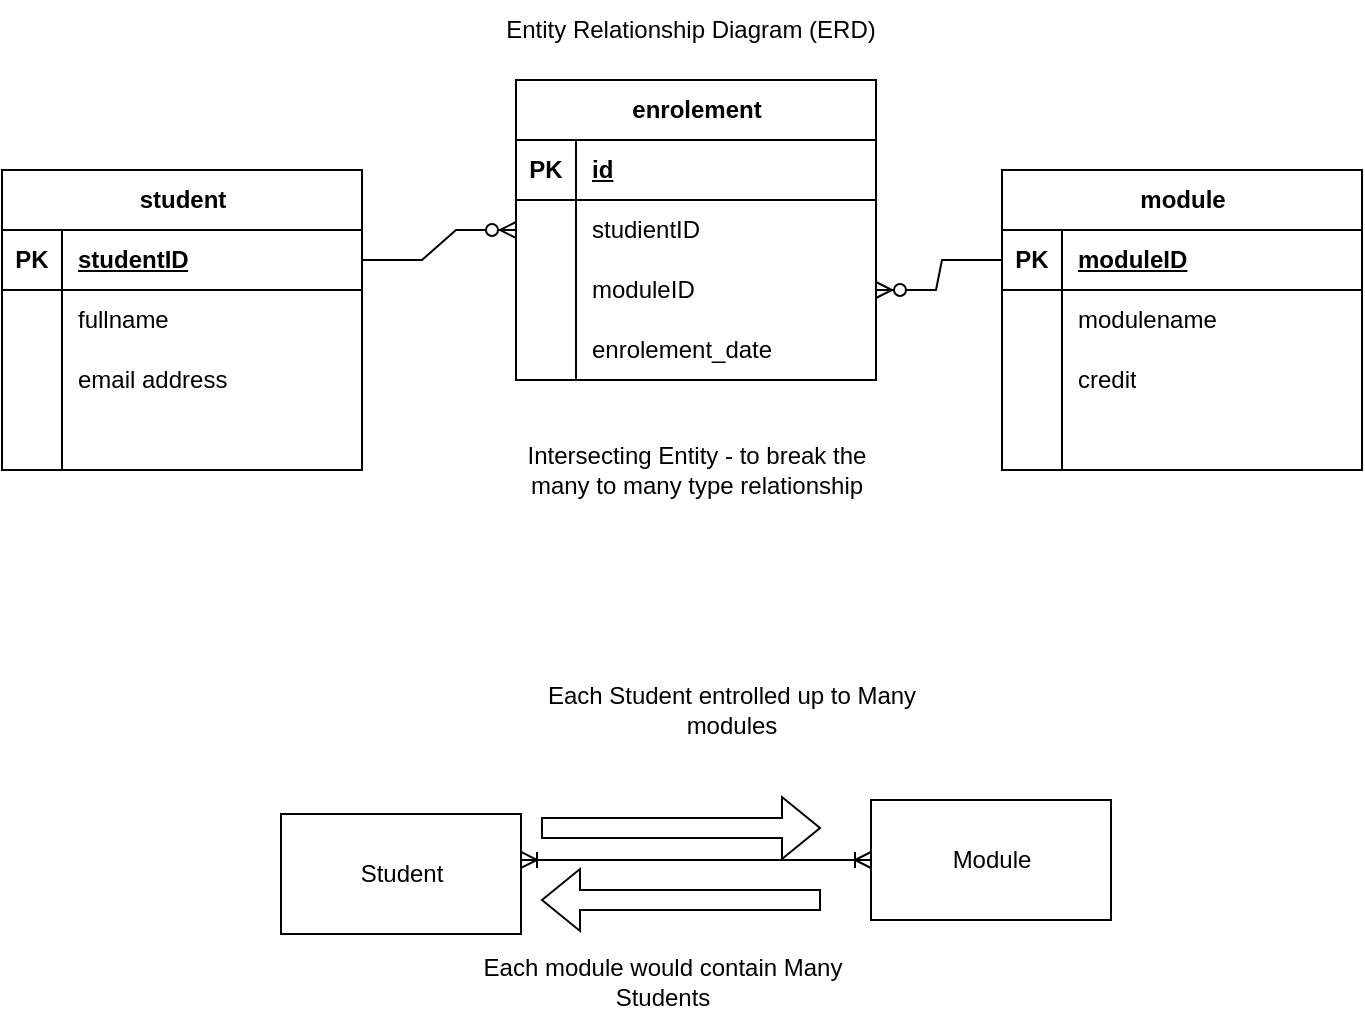 <mxfile version="23.0.2" type="device" pages="2">
  <diagram id="kjuiJYJIrm-9rkhy2qHs" name="College">
    <mxGraphModel dx="1434" dy="964" grid="1" gridSize="10" guides="1" tooltips="1" connect="1" arrows="1" fold="1" page="1" pageScale="1" pageWidth="827" pageHeight="1169" math="0" shadow="0">
      <root>
        <mxCell id="0" />
        <mxCell id="1" parent="0" />
        <mxCell id="ogT9AUZ8gVSnHlCBTUAA-1" value="Student" style="rounded=0;whiteSpace=wrap;html=1;" parent="1" vertex="1">
          <mxGeometry x="209.5" y="447" width="120" height="60" as="geometry" />
        </mxCell>
        <mxCell id="ogT9AUZ8gVSnHlCBTUAA-2" value="Module" style="rounded=0;whiteSpace=wrap;html=1;" parent="1" vertex="1">
          <mxGeometry x="504.5" y="440" width="120" height="60" as="geometry" />
        </mxCell>
        <mxCell id="ogT9AUZ8gVSnHlCBTUAA-3" value="" style="edgeStyle=entityRelationEdgeStyle;fontSize=12;html=1;endArrow=ERoneToMany;startArrow=ERoneToMany;rounded=0;entryX=0;entryY=0.5;entryDx=0;entryDy=0;exitX=1;exitY=0.383;exitDx=0;exitDy=0;exitPerimeter=0;" parent="1" source="ogT9AUZ8gVSnHlCBTUAA-1" target="ogT9AUZ8gVSnHlCBTUAA-2" edge="1">
          <mxGeometry width="100" height="100" relative="1" as="geometry">
            <mxPoint x="329.5" y="470" as="sourcePoint" />
            <mxPoint x="429.5" y="370" as="targetPoint" />
          </mxGeometry>
        </mxCell>
        <mxCell id="ogT9AUZ8gVSnHlCBTUAA-4" value="Each Student entrolled up to Many modules" style="text;html=1;strokeColor=none;fillColor=none;align=center;verticalAlign=middle;whiteSpace=wrap;rounded=0;" parent="1" vertex="1">
          <mxGeometry x="319.5" y="380" width="230" height="30" as="geometry" />
        </mxCell>
        <mxCell id="ogT9AUZ8gVSnHlCBTUAA-5" value="Each module would contain Many Students" style="text;html=1;strokeColor=none;fillColor=none;align=center;verticalAlign=middle;whiteSpace=wrap;rounded=0;" parent="1" vertex="1">
          <mxGeometry x="297.5" y="516" width="205" height="30" as="geometry" />
        </mxCell>
        <mxCell id="ogT9AUZ8gVSnHlCBTUAA-6" value="" style="shape=flexArrow;endArrow=classic;html=1;rounded=0;" parent="1" edge="1">
          <mxGeometry width="50" height="50" relative="1" as="geometry">
            <mxPoint x="339.5" y="454" as="sourcePoint" />
            <mxPoint x="479.5" y="454" as="targetPoint" />
          </mxGeometry>
        </mxCell>
        <mxCell id="ogT9AUZ8gVSnHlCBTUAA-7" value="" style="shape=flexArrow;endArrow=classic;html=1;rounded=0;" parent="1" edge="1">
          <mxGeometry width="50" height="50" relative="1" as="geometry">
            <mxPoint x="479.5" y="490" as="sourcePoint" />
            <mxPoint x="339.5" y="490" as="targetPoint" />
          </mxGeometry>
        </mxCell>
        <mxCell id="ogT9AUZ8gVSnHlCBTUAA-8" value="student" style="shape=table;startSize=30;container=1;collapsible=1;childLayout=tableLayout;fixedRows=1;rowLines=0;fontStyle=1;align=center;resizeLast=1;html=1;" parent="1" vertex="1">
          <mxGeometry x="70" y="125" width="180" height="150" as="geometry" />
        </mxCell>
        <mxCell id="ogT9AUZ8gVSnHlCBTUAA-9" value="" style="shape=tableRow;horizontal=0;startSize=0;swimlaneHead=0;swimlaneBody=0;fillColor=none;collapsible=0;dropTarget=0;points=[[0,0.5],[1,0.5]];portConstraint=eastwest;top=0;left=0;right=0;bottom=1;" parent="ogT9AUZ8gVSnHlCBTUAA-8" vertex="1">
          <mxGeometry y="30" width="180" height="30" as="geometry" />
        </mxCell>
        <mxCell id="ogT9AUZ8gVSnHlCBTUAA-10" value="PK" style="shape=partialRectangle;connectable=0;fillColor=none;top=0;left=0;bottom=0;right=0;fontStyle=1;overflow=hidden;whiteSpace=wrap;html=1;" parent="ogT9AUZ8gVSnHlCBTUAA-9" vertex="1">
          <mxGeometry width="30" height="30" as="geometry">
            <mxRectangle width="30" height="30" as="alternateBounds" />
          </mxGeometry>
        </mxCell>
        <mxCell id="ogT9AUZ8gVSnHlCBTUAA-11" value="studentID" style="shape=partialRectangle;connectable=0;fillColor=none;top=0;left=0;bottom=0;right=0;align=left;spacingLeft=6;fontStyle=5;overflow=hidden;whiteSpace=wrap;html=1;" parent="ogT9AUZ8gVSnHlCBTUAA-9" vertex="1">
          <mxGeometry x="30" width="150" height="30" as="geometry">
            <mxRectangle width="150" height="30" as="alternateBounds" />
          </mxGeometry>
        </mxCell>
        <mxCell id="ogT9AUZ8gVSnHlCBTUAA-12" value="" style="shape=tableRow;horizontal=0;startSize=0;swimlaneHead=0;swimlaneBody=0;fillColor=none;collapsible=0;dropTarget=0;points=[[0,0.5],[1,0.5]];portConstraint=eastwest;top=0;left=0;right=0;bottom=0;" parent="ogT9AUZ8gVSnHlCBTUAA-8" vertex="1">
          <mxGeometry y="60" width="180" height="30" as="geometry" />
        </mxCell>
        <mxCell id="ogT9AUZ8gVSnHlCBTUAA-13" value="" style="shape=partialRectangle;connectable=0;fillColor=none;top=0;left=0;bottom=0;right=0;editable=1;overflow=hidden;whiteSpace=wrap;html=1;" parent="ogT9AUZ8gVSnHlCBTUAA-12" vertex="1">
          <mxGeometry width="30" height="30" as="geometry">
            <mxRectangle width="30" height="30" as="alternateBounds" />
          </mxGeometry>
        </mxCell>
        <mxCell id="ogT9AUZ8gVSnHlCBTUAA-14" value="fullname" style="shape=partialRectangle;connectable=0;fillColor=none;top=0;left=0;bottom=0;right=0;align=left;spacingLeft=6;overflow=hidden;whiteSpace=wrap;html=1;" parent="ogT9AUZ8gVSnHlCBTUAA-12" vertex="1">
          <mxGeometry x="30" width="150" height="30" as="geometry">
            <mxRectangle width="150" height="30" as="alternateBounds" />
          </mxGeometry>
        </mxCell>
        <mxCell id="ogT9AUZ8gVSnHlCBTUAA-15" value="" style="shape=tableRow;horizontal=0;startSize=0;swimlaneHead=0;swimlaneBody=0;fillColor=none;collapsible=0;dropTarget=0;points=[[0,0.5],[1,0.5]];portConstraint=eastwest;top=0;left=0;right=0;bottom=0;" parent="ogT9AUZ8gVSnHlCBTUAA-8" vertex="1">
          <mxGeometry y="90" width="180" height="30" as="geometry" />
        </mxCell>
        <mxCell id="ogT9AUZ8gVSnHlCBTUAA-16" value="" style="shape=partialRectangle;connectable=0;fillColor=none;top=0;left=0;bottom=0;right=0;editable=1;overflow=hidden;whiteSpace=wrap;html=1;" parent="ogT9AUZ8gVSnHlCBTUAA-15" vertex="1">
          <mxGeometry width="30" height="30" as="geometry">
            <mxRectangle width="30" height="30" as="alternateBounds" />
          </mxGeometry>
        </mxCell>
        <mxCell id="ogT9AUZ8gVSnHlCBTUAA-17" value="email address" style="shape=partialRectangle;connectable=0;fillColor=none;top=0;left=0;bottom=0;right=0;align=left;spacingLeft=6;overflow=hidden;whiteSpace=wrap;html=1;" parent="ogT9AUZ8gVSnHlCBTUAA-15" vertex="1">
          <mxGeometry x="30" width="150" height="30" as="geometry">
            <mxRectangle width="150" height="30" as="alternateBounds" />
          </mxGeometry>
        </mxCell>
        <mxCell id="ogT9AUZ8gVSnHlCBTUAA-18" value="" style="shape=tableRow;horizontal=0;startSize=0;swimlaneHead=0;swimlaneBody=0;fillColor=none;collapsible=0;dropTarget=0;points=[[0,0.5],[1,0.5]];portConstraint=eastwest;top=0;left=0;right=0;bottom=0;" parent="ogT9AUZ8gVSnHlCBTUAA-8" vertex="1">
          <mxGeometry y="120" width="180" height="30" as="geometry" />
        </mxCell>
        <mxCell id="ogT9AUZ8gVSnHlCBTUAA-19" value="" style="shape=partialRectangle;connectable=0;fillColor=none;top=0;left=0;bottom=0;right=0;editable=1;overflow=hidden;whiteSpace=wrap;html=1;" parent="ogT9AUZ8gVSnHlCBTUAA-18" vertex="1">
          <mxGeometry width="30" height="30" as="geometry">
            <mxRectangle width="30" height="30" as="alternateBounds" />
          </mxGeometry>
        </mxCell>
        <mxCell id="ogT9AUZ8gVSnHlCBTUAA-20" value="" style="shape=partialRectangle;connectable=0;fillColor=none;top=0;left=0;bottom=0;right=0;align=left;spacingLeft=6;overflow=hidden;whiteSpace=wrap;html=1;" parent="ogT9AUZ8gVSnHlCBTUAA-18" vertex="1">
          <mxGeometry x="30" width="150" height="30" as="geometry">
            <mxRectangle width="150" height="30" as="alternateBounds" />
          </mxGeometry>
        </mxCell>
        <mxCell id="ogT9AUZ8gVSnHlCBTUAA-21" value="module" style="shape=table;startSize=30;container=1;collapsible=1;childLayout=tableLayout;fixedRows=1;rowLines=0;fontStyle=1;align=center;resizeLast=1;html=1;" parent="1" vertex="1">
          <mxGeometry x="570" y="125" width="180" height="150" as="geometry" />
        </mxCell>
        <mxCell id="ogT9AUZ8gVSnHlCBTUAA-22" value="" style="shape=tableRow;horizontal=0;startSize=0;swimlaneHead=0;swimlaneBody=0;fillColor=none;collapsible=0;dropTarget=0;points=[[0,0.5],[1,0.5]];portConstraint=eastwest;top=0;left=0;right=0;bottom=1;" parent="ogT9AUZ8gVSnHlCBTUAA-21" vertex="1">
          <mxGeometry y="30" width="180" height="30" as="geometry" />
        </mxCell>
        <mxCell id="ogT9AUZ8gVSnHlCBTUAA-23" value="PK" style="shape=partialRectangle;connectable=0;fillColor=none;top=0;left=0;bottom=0;right=0;fontStyle=1;overflow=hidden;whiteSpace=wrap;html=1;" parent="ogT9AUZ8gVSnHlCBTUAA-22" vertex="1">
          <mxGeometry width="30" height="30" as="geometry">
            <mxRectangle width="30" height="30" as="alternateBounds" />
          </mxGeometry>
        </mxCell>
        <mxCell id="ogT9AUZ8gVSnHlCBTUAA-24" value="moduleID" style="shape=partialRectangle;connectable=0;fillColor=none;top=0;left=0;bottom=0;right=0;align=left;spacingLeft=6;fontStyle=5;overflow=hidden;whiteSpace=wrap;html=1;" parent="ogT9AUZ8gVSnHlCBTUAA-22" vertex="1">
          <mxGeometry x="30" width="150" height="30" as="geometry">
            <mxRectangle width="150" height="30" as="alternateBounds" />
          </mxGeometry>
        </mxCell>
        <mxCell id="ogT9AUZ8gVSnHlCBTUAA-25" value="" style="shape=tableRow;horizontal=0;startSize=0;swimlaneHead=0;swimlaneBody=0;fillColor=none;collapsible=0;dropTarget=0;points=[[0,0.5],[1,0.5]];portConstraint=eastwest;top=0;left=0;right=0;bottom=0;" parent="ogT9AUZ8gVSnHlCBTUAA-21" vertex="1">
          <mxGeometry y="60" width="180" height="30" as="geometry" />
        </mxCell>
        <mxCell id="ogT9AUZ8gVSnHlCBTUAA-26" value="" style="shape=partialRectangle;connectable=0;fillColor=none;top=0;left=0;bottom=0;right=0;editable=1;overflow=hidden;whiteSpace=wrap;html=1;" parent="ogT9AUZ8gVSnHlCBTUAA-25" vertex="1">
          <mxGeometry width="30" height="30" as="geometry">
            <mxRectangle width="30" height="30" as="alternateBounds" />
          </mxGeometry>
        </mxCell>
        <mxCell id="ogT9AUZ8gVSnHlCBTUAA-27" value="modulename" style="shape=partialRectangle;connectable=0;fillColor=none;top=0;left=0;bottom=0;right=0;align=left;spacingLeft=6;overflow=hidden;whiteSpace=wrap;html=1;" parent="ogT9AUZ8gVSnHlCBTUAA-25" vertex="1">
          <mxGeometry x="30" width="150" height="30" as="geometry">
            <mxRectangle width="150" height="30" as="alternateBounds" />
          </mxGeometry>
        </mxCell>
        <mxCell id="ogT9AUZ8gVSnHlCBTUAA-28" value="" style="shape=tableRow;horizontal=0;startSize=0;swimlaneHead=0;swimlaneBody=0;fillColor=none;collapsible=0;dropTarget=0;points=[[0,0.5],[1,0.5]];portConstraint=eastwest;top=0;left=0;right=0;bottom=0;" parent="ogT9AUZ8gVSnHlCBTUAA-21" vertex="1">
          <mxGeometry y="90" width="180" height="30" as="geometry" />
        </mxCell>
        <mxCell id="ogT9AUZ8gVSnHlCBTUAA-29" value="" style="shape=partialRectangle;connectable=0;fillColor=none;top=0;left=0;bottom=0;right=0;editable=1;overflow=hidden;whiteSpace=wrap;html=1;" parent="ogT9AUZ8gVSnHlCBTUAA-28" vertex="1">
          <mxGeometry width="30" height="30" as="geometry">
            <mxRectangle width="30" height="30" as="alternateBounds" />
          </mxGeometry>
        </mxCell>
        <mxCell id="ogT9AUZ8gVSnHlCBTUAA-30" value="credit" style="shape=partialRectangle;connectable=0;fillColor=none;top=0;left=0;bottom=0;right=0;align=left;spacingLeft=6;overflow=hidden;whiteSpace=wrap;html=1;" parent="ogT9AUZ8gVSnHlCBTUAA-28" vertex="1">
          <mxGeometry x="30" width="150" height="30" as="geometry">
            <mxRectangle width="150" height="30" as="alternateBounds" />
          </mxGeometry>
        </mxCell>
        <mxCell id="ogT9AUZ8gVSnHlCBTUAA-31" value="" style="shape=tableRow;horizontal=0;startSize=0;swimlaneHead=0;swimlaneBody=0;fillColor=none;collapsible=0;dropTarget=0;points=[[0,0.5],[1,0.5]];portConstraint=eastwest;top=0;left=0;right=0;bottom=0;" parent="ogT9AUZ8gVSnHlCBTUAA-21" vertex="1">
          <mxGeometry y="120" width="180" height="30" as="geometry" />
        </mxCell>
        <mxCell id="ogT9AUZ8gVSnHlCBTUAA-32" value="" style="shape=partialRectangle;connectable=0;fillColor=none;top=0;left=0;bottom=0;right=0;editable=1;overflow=hidden;whiteSpace=wrap;html=1;" parent="ogT9AUZ8gVSnHlCBTUAA-31" vertex="1">
          <mxGeometry width="30" height="30" as="geometry">
            <mxRectangle width="30" height="30" as="alternateBounds" />
          </mxGeometry>
        </mxCell>
        <mxCell id="ogT9AUZ8gVSnHlCBTUAA-33" value="" style="shape=partialRectangle;connectable=0;fillColor=none;top=0;left=0;bottom=0;right=0;align=left;spacingLeft=6;overflow=hidden;whiteSpace=wrap;html=1;" parent="ogT9AUZ8gVSnHlCBTUAA-31" vertex="1">
          <mxGeometry x="30" width="150" height="30" as="geometry">
            <mxRectangle width="150" height="30" as="alternateBounds" />
          </mxGeometry>
        </mxCell>
        <mxCell id="ogT9AUZ8gVSnHlCBTUAA-35" value="enrolement" style="shape=table;startSize=30;container=1;collapsible=1;childLayout=tableLayout;fixedRows=1;rowLines=0;fontStyle=1;align=center;resizeLast=1;html=1;" parent="1" vertex="1">
          <mxGeometry x="327" y="80" width="180" height="150" as="geometry" />
        </mxCell>
        <mxCell id="ogT9AUZ8gVSnHlCBTUAA-36" value="" style="shape=tableRow;horizontal=0;startSize=0;swimlaneHead=0;swimlaneBody=0;fillColor=none;collapsible=0;dropTarget=0;points=[[0,0.5],[1,0.5]];portConstraint=eastwest;top=0;left=0;right=0;bottom=1;" parent="ogT9AUZ8gVSnHlCBTUAA-35" vertex="1">
          <mxGeometry y="30" width="180" height="30" as="geometry" />
        </mxCell>
        <mxCell id="ogT9AUZ8gVSnHlCBTUAA-37" value="PK" style="shape=partialRectangle;connectable=0;fillColor=none;top=0;left=0;bottom=0;right=0;fontStyle=1;overflow=hidden;whiteSpace=wrap;html=1;" parent="ogT9AUZ8gVSnHlCBTUAA-36" vertex="1">
          <mxGeometry width="30" height="30" as="geometry">
            <mxRectangle width="30" height="30" as="alternateBounds" />
          </mxGeometry>
        </mxCell>
        <mxCell id="ogT9AUZ8gVSnHlCBTUAA-38" value="id" style="shape=partialRectangle;connectable=0;fillColor=none;top=0;left=0;bottom=0;right=0;align=left;spacingLeft=6;fontStyle=5;overflow=hidden;whiteSpace=wrap;html=1;" parent="ogT9AUZ8gVSnHlCBTUAA-36" vertex="1">
          <mxGeometry x="30" width="150" height="30" as="geometry">
            <mxRectangle width="150" height="30" as="alternateBounds" />
          </mxGeometry>
        </mxCell>
        <mxCell id="ogT9AUZ8gVSnHlCBTUAA-39" value="" style="shape=tableRow;horizontal=0;startSize=0;swimlaneHead=0;swimlaneBody=0;fillColor=none;collapsible=0;dropTarget=0;points=[[0,0.5],[1,0.5]];portConstraint=eastwest;top=0;left=0;right=0;bottom=0;" parent="ogT9AUZ8gVSnHlCBTUAA-35" vertex="1">
          <mxGeometry y="60" width="180" height="30" as="geometry" />
        </mxCell>
        <mxCell id="ogT9AUZ8gVSnHlCBTUAA-40" value="" style="shape=partialRectangle;connectable=0;fillColor=none;top=0;left=0;bottom=0;right=0;editable=1;overflow=hidden;whiteSpace=wrap;html=1;" parent="ogT9AUZ8gVSnHlCBTUAA-39" vertex="1">
          <mxGeometry width="30" height="30" as="geometry">
            <mxRectangle width="30" height="30" as="alternateBounds" />
          </mxGeometry>
        </mxCell>
        <mxCell id="ogT9AUZ8gVSnHlCBTUAA-41" value="studientID" style="shape=partialRectangle;connectable=0;fillColor=none;top=0;left=0;bottom=0;right=0;align=left;spacingLeft=6;overflow=hidden;whiteSpace=wrap;html=1;" parent="ogT9AUZ8gVSnHlCBTUAA-39" vertex="1">
          <mxGeometry x="30" width="150" height="30" as="geometry">
            <mxRectangle width="150" height="30" as="alternateBounds" />
          </mxGeometry>
        </mxCell>
        <mxCell id="ogT9AUZ8gVSnHlCBTUAA-42" value="" style="shape=tableRow;horizontal=0;startSize=0;swimlaneHead=0;swimlaneBody=0;fillColor=none;collapsible=0;dropTarget=0;points=[[0,0.5],[1,0.5]];portConstraint=eastwest;top=0;left=0;right=0;bottom=0;" parent="ogT9AUZ8gVSnHlCBTUAA-35" vertex="1">
          <mxGeometry y="90" width="180" height="30" as="geometry" />
        </mxCell>
        <mxCell id="ogT9AUZ8gVSnHlCBTUAA-43" value="" style="shape=partialRectangle;connectable=0;fillColor=none;top=0;left=0;bottom=0;right=0;editable=1;overflow=hidden;whiteSpace=wrap;html=1;" parent="ogT9AUZ8gVSnHlCBTUAA-42" vertex="1">
          <mxGeometry width="30" height="30" as="geometry">
            <mxRectangle width="30" height="30" as="alternateBounds" />
          </mxGeometry>
        </mxCell>
        <mxCell id="ogT9AUZ8gVSnHlCBTUAA-44" value="moduleID" style="shape=partialRectangle;connectable=0;fillColor=none;top=0;left=0;bottom=0;right=0;align=left;spacingLeft=6;overflow=hidden;whiteSpace=wrap;html=1;" parent="ogT9AUZ8gVSnHlCBTUAA-42" vertex="1">
          <mxGeometry x="30" width="150" height="30" as="geometry">
            <mxRectangle width="150" height="30" as="alternateBounds" />
          </mxGeometry>
        </mxCell>
        <mxCell id="ogT9AUZ8gVSnHlCBTUAA-45" value="" style="shape=tableRow;horizontal=0;startSize=0;swimlaneHead=0;swimlaneBody=0;fillColor=none;collapsible=0;dropTarget=0;points=[[0,0.5],[1,0.5]];portConstraint=eastwest;top=0;left=0;right=0;bottom=0;" parent="ogT9AUZ8gVSnHlCBTUAA-35" vertex="1">
          <mxGeometry y="120" width="180" height="30" as="geometry" />
        </mxCell>
        <mxCell id="ogT9AUZ8gVSnHlCBTUAA-46" value="" style="shape=partialRectangle;connectable=0;fillColor=none;top=0;left=0;bottom=0;right=0;editable=1;overflow=hidden;whiteSpace=wrap;html=1;" parent="ogT9AUZ8gVSnHlCBTUAA-45" vertex="1">
          <mxGeometry width="30" height="30" as="geometry">
            <mxRectangle width="30" height="30" as="alternateBounds" />
          </mxGeometry>
        </mxCell>
        <mxCell id="ogT9AUZ8gVSnHlCBTUAA-47" value="enrolement_date" style="shape=partialRectangle;connectable=0;fillColor=none;top=0;left=0;bottom=0;right=0;align=left;spacingLeft=6;overflow=hidden;whiteSpace=wrap;html=1;" parent="ogT9AUZ8gVSnHlCBTUAA-45" vertex="1">
          <mxGeometry x="30" width="150" height="30" as="geometry">
            <mxRectangle width="150" height="30" as="alternateBounds" />
          </mxGeometry>
        </mxCell>
        <mxCell id="ogT9AUZ8gVSnHlCBTUAA-48" value="" style="edgeStyle=entityRelationEdgeStyle;fontSize=12;html=1;endArrow=ERzeroToMany;endFill=1;rounded=0;exitX=1;exitY=0.5;exitDx=0;exitDy=0;entryX=0;entryY=0.5;entryDx=0;entryDy=0;" parent="1" source="ogT9AUZ8gVSnHlCBTUAA-9" target="ogT9AUZ8gVSnHlCBTUAA-39" edge="1">
          <mxGeometry width="100" height="100" relative="1" as="geometry">
            <mxPoint x="252" y="200" as="sourcePoint" />
            <mxPoint x="352" y="100" as="targetPoint" />
          </mxGeometry>
        </mxCell>
        <mxCell id="ogT9AUZ8gVSnHlCBTUAA-49" value="" style="edgeStyle=entityRelationEdgeStyle;fontSize=12;html=1;endArrow=ERzeroToMany;endFill=1;rounded=0;entryX=1;entryY=0.5;entryDx=0;entryDy=0;" parent="1" source="ogT9AUZ8gVSnHlCBTUAA-22" target="ogT9AUZ8gVSnHlCBTUAA-42" edge="1">
          <mxGeometry width="100" height="100" relative="1" as="geometry">
            <mxPoint x="472" y="381" as="sourcePoint" />
            <mxPoint x="442" y="300" as="targetPoint" />
            <Array as="points">
              <mxPoint x="502" y="425" />
            </Array>
          </mxGeometry>
        </mxCell>
        <mxCell id="ogT9AUZ8gVSnHlCBTUAA-50" value="Intersecting Entity - to break the many to many type relationship" style="text;html=1;strokeColor=none;fillColor=none;align=center;verticalAlign=middle;whiteSpace=wrap;rounded=0;" parent="1" vertex="1">
          <mxGeometry x="319.5" y="260" width="195" height="30" as="geometry" />
        </mxCell>
        <mxCell id="fAD_GfqYLbsRcJiPrh6V-1" value="Entity Relationship Diagram (ERD)" style="text;html=1;strokeColor=none;fillColor=none;align=center;verticalAlign=middle;whiteSpace=wrap;rounded=0;" parent="1" vertex="1">
          <mxGeometry x="292" y="40" width="245" height="30" as="geometry" />
        </mxCell>
      </root>
    </mxGraphModel>
  </diagram>
  <diagram id="R2lEEEUBdFMjLlhIrx00" name="Examples of relationships">
    <mxGraphModel dx="1434" dy="964" grid="1" gridSize="10" guides="1" tooltips="1" connect="1" arrows="1" fold="1" page="1" pageScale="1" pageWidth="850" pageHeight="1100" math="0" shadow="0" extFonts="Permanent Marker^https://fonts.googleapis.com/css?family=Permanent+Marker">
      <root>
        <mxCell id="0" />
        <mxCell id="1" parent="0" />
        <mxCell id="1efW7SDH1y-U8JML4kk3-1" value="Student" style="rounded=0;whiteSpace=wrap;html=1;" parent="1" vertex="1">
          <mxGeometry x="161" y="239" width="120" height="60" as="geometry" />
        </mxCell>
        <mxCell id="1efW7SDH1y-U8JML4kk3-2" value="Module" style="rounded=0;whiteSpace=wrap;html=1;" parent="1" vertex="1">
          <mxGeometry x="456" y="232" width="120" height="60" as="geometry" />
        </mxCell>
        <mxCell id="1efW7SDH1y-U8JML4kk3-3" value="" style="edgeStyle=entityRelationEdgeStyle;fontSize=12;html=1;endArrow=ERoneToMany;startArrow=ERoneToMany;rounded=0;entryX=0;entryY=0.5;entryDx=0;entryDy=0;exitX=1;exitY=0.383;exitDx=0;exitDy=0;exitPerimeter=0;" parent="1" source="1efW7SDH1y-U8JML4kk3-1" target="1efW7SDH1y-U8JML4kk3-2" edge="1">
          <mxGeometry width="100" height="100" relative="1" as="geometry">
            <mxPoint x="281" y="262" as="sourcePoint" />
            <mxPoint x="381" y="162" as="targetPoint" />
          </mxGeometry>
        </mxCell>
        <mxCell id="1efW7SDH1y-U8JML4kk3-7" value="" style="edgeStyle=entityRelationEdgeStyle;fontSize=12;html=1;endArrow=ERmandOne;startArrow=ERmandOne;rounded=0;entryX=0;entryY=0.5;entryDx=0;entryDy=0;exitX=1;exitY=0.5;exitDx=0;exitDy=0;" parent="1" source="1efW7SDH1y-U8JML4kk3-30" target="1efW7SDH1y-U8JML4kk3-31" edge="1">
          <mxGeometry width="100" height="100" relative="1" as="geometry">
            <mxPoint x="291" y="682" as="sourcePoint" />
            <mxPoint x="391" y="582" as="targetPoint" />
          </mxGeometry>
        </mxCell>
        <mxCell id="1efW7SDH1y-U8JML4kk3-8" value="Each Student entrolled up to Many modules" style="text;html=1;strokeColor=none;fillColor=none;align=center;verticalAlign=middle;whiteSpace=wrap;rounded=0;" parent="1" vertex="1">
          <mxGeometry x="271" y="172" width="230" height="30" as="geometry" />
        </mxCell>
        <mxCell id="1efW7SDH1y-U8JML4kk3-13" value="Each module would contain Many Students" style="text;html=1;strokeColor=none;fillColor=none;align=center;verticalAlign=middle;whiteSpace=wrap;rounded=0;" parent="1" vertex="1">
          <mxGeometry x="301" y="312" width="205" height="30" as="geometry" />
        </mxCell>
        <mxCell id="1efW7SDH1y-U8JML4kk3-14" value="" style="shape=flexArrow;endArrow=classic;html=1;rounded=0;" parent="1" edge="1">
          <mxGeometry width="50" height="50" relative="1" as="geometry">
            <mxPoint x="291" y="252" as="sourcePoint" />
            <mxPoint x="431" y="252" as="targetPoint" />
          </mxGeometry>
        </mxCell>
        <mxCell id="1efW7SDH1y-U8JML4kk3-15" value="" style="shape=flexArrow;endArrow=classic;html=1;rounded=0;" parent="1" edge="1">
          <mxGeometry width="50" height="50" relative="1" as="geometry">
            <mxPoint x="431" y="282" as="sourcePoint" />
            <mxPoint x="291" y="282" as="targetPoint" />
          </mxGeometry>
        </mxCell>
        <mxCell id="1efW7SDH1y-U8JML4kk3-18" value="Lecturer" style="rounded=0;whiteSpace=wrap;html=1;" parent="1" vertex="1">
          <mxGeometry x="161" y="429" width="120" height="60" as="geometry" />
        </mxCell>
        <mxCell id="1efW7SDH1y-U8JML4kk3-19" value="Department" style="rounded=0;whiteSpace=wrap;html=1;" parent="1" vertex="1">
          <mxGeometry x="456" y="429" width="120" height="60" as="geometry" />
        </mxCell>
        <mxCell id="1efW7SDH1y-U8JML4kk3-20" value="Each lecturer is assigned to a department - 1" style="text;html=1;strokeColor=none;fillColor=none;align=center;verticalAlign=middle;whiteSpace=wrap;rounded=0;" parent="1" vertex="1">
          <mxGeometry x="301" y="382" width="140" height="30" as="geometry" />
        </mxCell>
        <mxCell id="1efW7SDH1y-U8JML4kk3-22" value="" style="shape=flexArrow;endArrow=classic;html=1;rounded=0;" parent="1" edge="1">
          <mxGeometry width="50" height="50" relative="1" as="geometry">
            <mxPoint x="291" y="442" as="sourcePoint" />
            <mxPoint x="441" y="442" as="targetPoint" />
          </mxGeometry>
        </mxCell>
        <mxCell id="1efW7SDH1y-U8JML4kk3-23" value="" style="shape=flexArrow;endArrow=classic;html=1;rounded=0;" parent="1" edge="1">
          <mxGeometry width="50" height="50" relative="1" as="geometry">
            <mxPoint x="441" y="484" as="sourcePoint" />
            <mxPoint x="301" y="484" as="targetPoint" />
          </mxGeometry>
        </mxCell>
        <mxCell id="1efW7SDH1y-U8JML4kk3-24" value="Each department has many lecturers - Many" style="text;html=1;strokeColor=none;fillColor=none;align=center;verticalAlign=middle;whiteSpace=wrap;rounded=0;" parent="1" vertex="1">
          <mxGeometry x="293" y="512" width="180" height="30" as="geometry" />
        </mxCell>
        <mxCell id="1efW7SDH1y-U8JML4kk3-25" value="" style="edgeStyle=entityRelationEdgeStyle;fontSize=12;html=1;endArrow=ERmany;rounded=0;exitX=1;exitY=0.5;exitDx=0;exitDy=0;" parent="1" source="1efW7SDH1y-U8JML4kk3-18" target="1efW7SDH1y-U8JML4kk3-19" edge="1">
          <mxGeometry width="100" height="100" relative="1" as="geometry">
            <mxPoint x="301" y="592" as="sourcePoint" />
            <mxPoint x="281" y="562" as="targetPoint" />
          </mxGeometry>
        </mxCell>
        <mxCell id="1efW7SDH1y-U8JML4kk3-30" value="passenger" style="rounded=0;whiteSpace=wrap;html=1;" parent="1" vertex="1">
          <mxGeometry x="175.5" y="645" width="120" height="60" as="geometry" />
        </mxCell>
        <mxCell id="1efW7SDH1y-U8JML4kk3-31" value="passport" style="rounded=0;whiteSpace=wrap;html=1;" parent="1" vertex="1">
          <mxGeometry x="470.5" y="645" width="120" height="60" as="geometry" />
        </mxCell>
        <mxCell id="1efW7SDH1y-U8JML4kk3-32" value="Each customer has a passport the are flying with" style="text;html=1;strokeColor=none;fillColor=none;align=center;verticalAlign=middle;whiteSpace=wrap;rounded=0;" parent="1" vertex="1">
          <mxGeometry x="301" y="598" width="154.5" height="30" as="geometry" />
        </mxCell>
        <mxCell id="1efW7SDH1y-U8JML4kk3-33" value="" style="shape=flexArrow;endArrow=classic;html=1;rounded=0;" parent="1" edge="1">
          <mxGeometry width="50" height="50" relative="1" as="geometry">
            <mxPoint x="305.5" y="658" as="sourcePoint" />
            <mxPoint x="455.5" y="658" as="targetPoint" />
          </mxGeometry>
        </mxCell>
        <mxCell id="1efW7SDH1y-U8JML4kk3-34" value="" style="shape=flexArrow;endArrow=classic;html=1;rounded=0;" parent="1" edge="1">
          <mxGeometry width="50" height="50" relative="1" as="geometry">
            <mxPoint x="455.5" y="700" as="sourcePoint" />
            <mxPoint x="315.5" y="700" as="targetPoint" />
          </mxGeometry>
        </mxCell>
        <mxCell id="1efW7SDH1y-U8JML4kk3-35" value="The passport is uniquely for only that customer" style="text;html=1;strokeColor=none;fillColor=none;align=center;verticalAlign=middle;whiteSpace=wrap;rounded=0;" parent="1" vertex="1">
          <mxGeometry x="307.5" y="728" width="180" height="30" as="geometry" />
        </mxCell>
      </root>
    </mxGraphModel>
  </diagram>
</mxfile>
